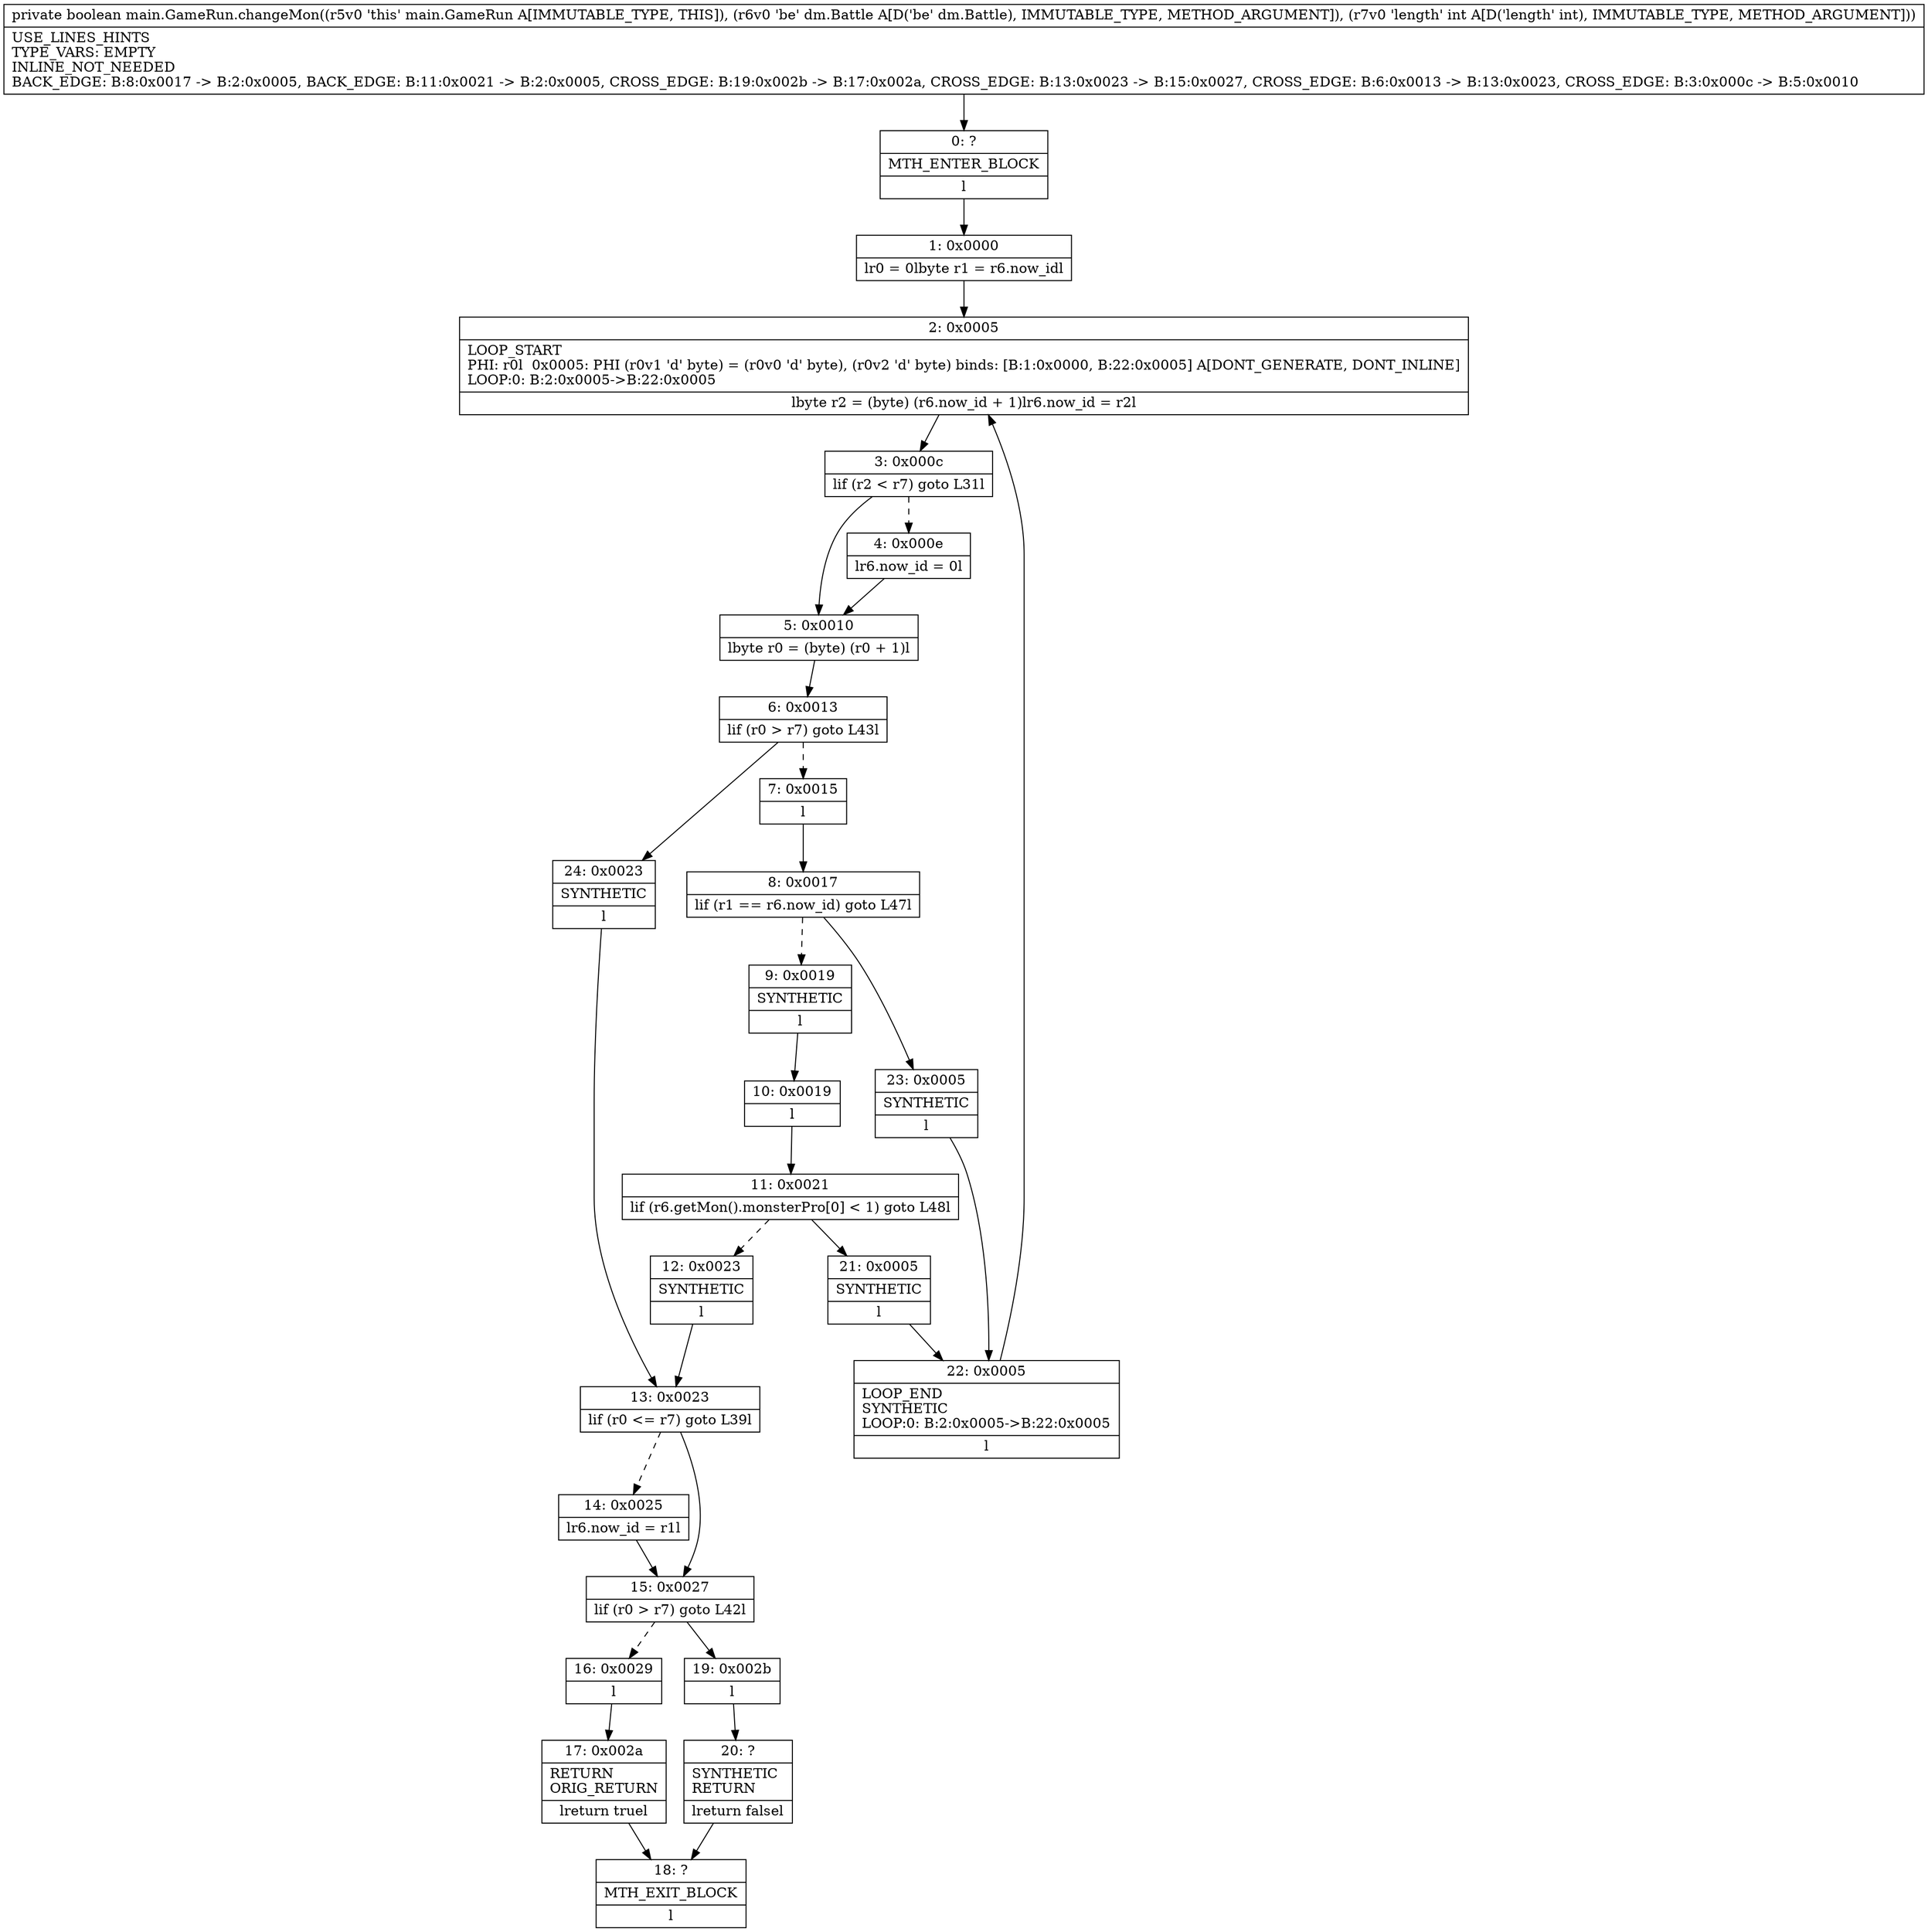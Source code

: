 digraph "CFG formain.GameRun.changeMon(Ldm\/Battle;I)Z" {
Node_0 [shape=record,label="{0\:\ ?|MTH_ENTER_BLOCK\l|l}"];
Node_1 [shape=record,label="{1\:\ 0x0000|lr0 = 0lbyte r1 = r6.now_idl}"];
Node_2 [shape=record,label="{2\:\ 0x0005|LOOP_START\lPHI: r0l  0x0005: PHI (r0v1 'd' byte) = (r0v0 'd' byte), (r0v2 'd' byte) binds: [B:1:0x0000, B:22:0x0005] A[DONT_GENERATE, DONT_INLINE]\lLOOP:0: B:2:0x0005\-\>B:22:0x0005\l|lbyte r2 = (byte) (r6.now_id + 1)lr6.now_id = r2l}"];
Node_3 [shape=record,label="{3\:\ 0x000c|lif (r2 \< r7) goto L31l}"];
Node_4 [shape=record,label="{4\:\ 0x000e|lr6.now_id = 0l}"];
Node_5 [shape=record,label="{5\:\ 0x0010|lbyte r0 = (byte) (r0 + 1)l}"];
Node_6 [shape=record,label="{6\:\ 0x0013|lif (r0 \> r7) goto L43l}"];
Node_7 [shape=record,label="{7\:\ 0x0015|l}"];
Node_8 [shape=record,label="{8\:\ 0x0017|lif (r1 == r6.now_id) goto L47l}"];
Node_9 [shape=record,label="{9\:\ 0x0019|SYNTHETIC\l|l}"];
Node_10 [shape=record,label="{10\:\ 0x0019|l}"];
Node_11 [shape=record,label="{11\:\ 0x0021|lif (r6.getMon().monsterPro[0] \< 1) goto L48l}"];
Node_12 [shape=record,label="{12\:\ 0x0023|SYNTHETIC\l|l}"];
Node_13 [shape=record,label="{13\:\ 0x0023|lif (r0 \<= r7) goto L39l}"];
Node_14 [shape=record,label="{14\:\ 0x0025|lr6.now_id = r1l}"];
Node_15 [shape=record,label="{15\:\ 0x0027|lif (r0 \> r7) goto L42l}"];
Node_16 [shape=record,label="{16\:\ 0x0029|l}"];
Node_17 [shape=record,label="{17\:\ 0x002a|RETURN\lORIG_RETURN\l|lreturn truel}"];
Node_18 [shape=record,label="{18\:\ ?|MTH_EXIT_BLOCK\l|l}"];
Node_19 [shape=record,label="{19\:\ 0x002b|l}"];
Node_20 [shape=record,label="{20\:\ ?|SYNTHETIC\lRETURN\l|lreturn falsel}"];
Node_21 [shape=record,label="{21\:\ 0x0005|SYNTHETIC\l|l}"];
Node_22 [shape=record,label="{22\:\ 0x0005|LOOP_END\lSYNTHETIC\lLOOP:0: B:2:0x0005\-\>B:22:0x0005\l|l}"];
Node_23 [shape=record,label="{23\:\ 0x0005|SYNTHETIC\l|l}"];
Node_24 [shape=record,label="{24\:\ 0x0023|SYNTHETIC\l|l}"];
MethodNode[shape=record,label="{private boolean main.GameRun.changeMon((r5v0 'this' main.GameRun A[IMMUTABLE_TYPE, THIS]), (r6v0 'be' dm.Battle A[D('be' dm.Battle), IMMUTABLE_TYPE, METHOD_ARGUMENT]), (r7v0 'length' int A[D('length' int), IMMUTABLE_TYPE, METHOD_ARGUMENT]))  | USE_LINES_HINTS\lTYPE_VARS: EMPTY\lINLINE_NOT_NEEDED\lBACK_EDGE: B:8:0x0017 \-\> B:2:0x0005, BACK_EDGE: B:11:0x0021 \-\> B:2:0x0005, CROSS_EDGE: B:19:0x002b \-\> B:17:0x002a, CROSS_EDGE: B:13:0x0023 \-\> B:15:0x0027, CROSS_EDGE: B:6:0x0013 \-\> B:13:0x0023, CROSS_EDGE: B:3:0x000c \-\> B:5:0x0010\l}"];
MethodNode -> Node_0;
Node_0 -> Node_1;
Node_1 -> Node_2;
Node_2 -> Node_3;
Node_3 -> Node_4[style=dashed];
Node_3 -> Node_5;
Node_4 -> Node_5;
Node_5 -> Node_6;
Node_6 -> Node_7[style=dashed];
Node_6 -> Node_24;
Node_7 -> Node_8;
Node_8 -> Node_9[style=dashed];
Node_8 -> Node_23;
Node_9 -> Node_10;
Node_10 -> Node_11;
Node_11 -> Node_12[style=dashed];
Node_11 -> Node_21;
Node_12 -> Node_13;
Node_13 -> Node_14[style=dashed];
Node_13 -> Node_15;
Node_14 -> Node_15;
Node_15 -> Node_16[style=dashed];
Node_15 -> Node_19;
Node_16 -> Node_17;
Node_17 -> Node_18;
Node_19 -> Node_20;
Node_20 -> Node_18;
Node_21 -> Node_22;
Node_22 -> Node_2;
Node_23 -> Node_22;
Node_24 -> Node_13;
}

